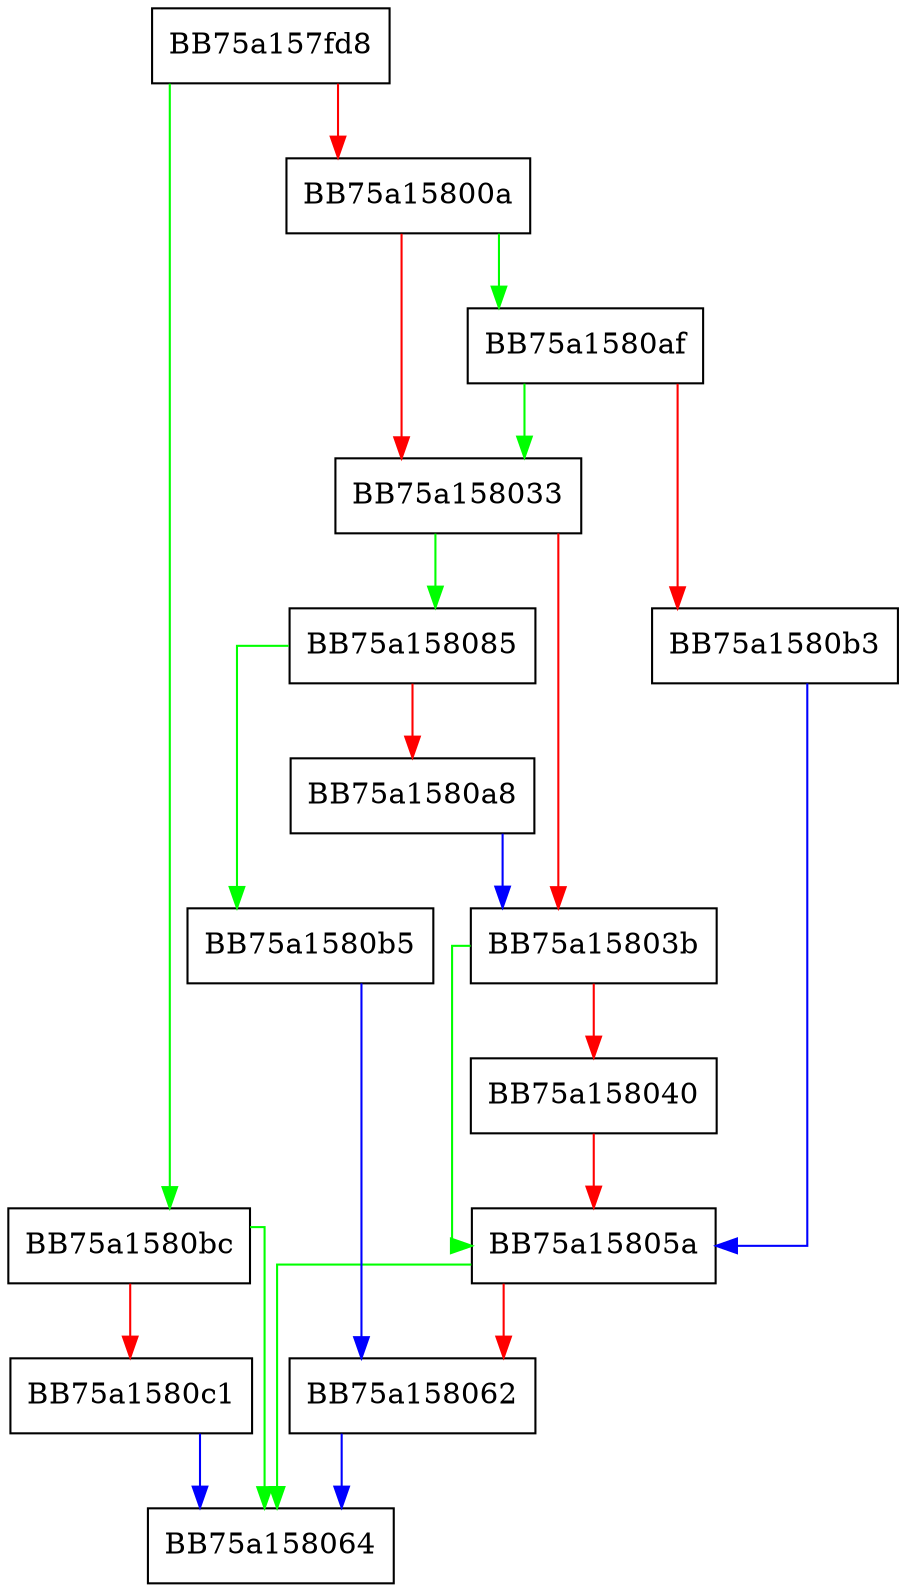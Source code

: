 digraph nidsearchrecid {
  node [shape="box"];
  graph [splines=ortho];
  BB75a157fd8 -> BB75a1580bc [color="green"];
  BB75a157fd8 -> BB75a15800a [color="red"];
  BB75a15800a -> BB75a1580af [color="green"];
  BB75a15800a -> BB75a158033 [color="red"];
  BB75a158033 -> BB75a158085 [color="green"];
  BB75a158033 -> BB75a15803b [color="red"];
  BB75a15803b -> BB75a15805a [color="green"];
  BB75a15803b -> BB75a158040 [color="red"];
  BB75a158040 -> BB75a15805a [color="red"];
  BB75a15805a -> BB75a158064 [color="green"];
  BB75a15805a -> BB75a158062 [color="red"];
  BB75a158062 -> BB75a158064 [color="blue"];
  BB75a158085 -> BB75a1580b5 [color="green"];
  BB75a158085 -> BB75a1580a8 [color="red"];
  BB75a1580a8 -> BB75a15803b [color="blue"];
  BB75a1580af -> BB75a158033 [color="green"];
  BB75a1580af -> BB75a1580b3 [color="red"];
  BB75a1580b3 -> BB75a15805a [color="blue"];
  BB75a1580b5 -> BB75a158062 [color="blue"];
  BB75a1580bc -> BB75a158064 [color="green"];
  BB75a1580bc -> BB75a1580c1 [color="red"];
  BB75a1580c1 -> BB75a158064 [color="blue"];
}